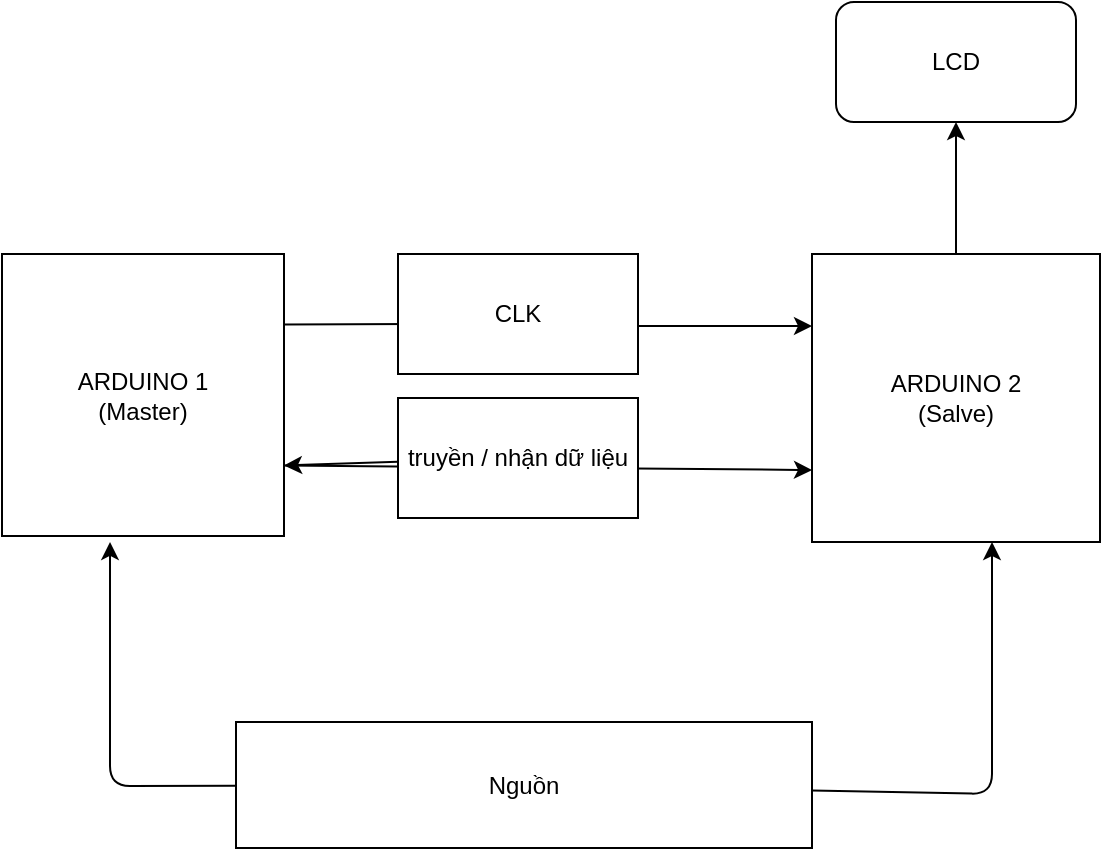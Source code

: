 <mxfile>
    <diagram id="scuP2Mo7_3ihVCowe5_m" name="Page-1">
        <mxGraphModel dx="754" dy="367" grid="1" gridSize="9" guides="1" tooltips="1" connect="1" arrows="1" fold="1" page="1" pageScale="1" pageWidth="850" pageHeight="1100" math="0" shadow="0">
            <root>
                <mxCell id="0"/>
                <mxCell id="1" parent="0"/>
                <mxCell id="53" style="edgeStyle=none;html=1;exitX=1;exitY=0.25;exitDx=0;exitDy=0;entryX=0;entryY=0.25;entryDx=0;entryDy=0;startArrow=none;" edge="1" parent="1" source="54" target="52">
                    <mxGeometry relative="1" as="geometry">
                        <Array as="points">
                            <mxPoint x="423" y="792"/>
                        </Array>
                    </mxGeometry>
                </mxCell>
                <mxCell id="56" style="edgeStyle=none;html=1;exitX=1;exitY=0.75;exitDx=0;exitDy=0;entryX=0;entryY=0.75;entryDx=0;entryDy=0;" edge="1" parent="1" source="51" target="52">
                    <mxGeometry relative="1" as="geometry"/>
                </mxCell>
                <mxCell id="51" value="ARDUINO 1&lt;br&gt;(Master)" style="whiteSpace=wrap;html=1;aspect=fixed;" vertex="1" parent="1">
                    <mxGeometry x="135" y="756" width="141" height="141" as="geometry"/>
                </mxCell>
                <mxCell id="64" style="edgeStyle=none;html=1;entryX=0.5;entryY=1;entryDx=0;entryDy=0;" edge="1" parent="1" source="52" target="63">
                    <mxGeometry relative="1" as="geometry"/>
                </mxCell>
                <mxCell id="52" value="ARDUINO 2&lt;br&gt;(Salve)" style="whiteSpace=wrap;html=1;aspect=fixed;" vertex="1" parent="1">
                    <mxGeometry x="540" y="756" width="144" height="144" as="geometry"/>
                </mxCell>
                <mxCell id="55" value="" style="edgeStyle=none;html=1;exitX=1;exitY=0.25;exitDx=0;exitDy=0;entryX=0;entryY=0.25;entryDx=0;entryDy=0;endArrow=none;" edge="1" parent="1" source="51" target="54">
                    <mxGeometry relative="1" as="geometry">
                        <mxPoint x="276" y="791.25" as="sourcePoint"/>
                        <mxPoint x="540" y="792" as="targetPoint"/>
                        <Array as="points">
                            <mxPoint x="351" y="791"/>
                        </Array>
                    </mxGeometry>
                </mxCell>
                <mxCell id="54" value="CLK" style="whiteSpace=wrap;html=1;" vertex="1" parent="1">
                    <mxGeometry x="333" y="756" width="120" height="60" as="geometry"/>
                </mxCell>
                <mxCell id="58" style="edgeStyle=none;html=1;entryX=1;entryY=0.75;entryDx=0;entryDy=0;" edge="1" parent="1" source="57" target="51">
                    <mxGeometry relative="1" as="geometry"/>
                </mxCell>
                <mxCell id="57" value="truyền / nhận dữ liệu" style="rounded=0;whiteSpace=wrap;html=1;" vertex="1" parent="1">
                    <mxGeometry x="333" y="828" width="120" height="60" as="geometry"/>
                </mxCell>
                <mxCell id="60" style="edgeStyle=none;html=1;" edge="1" parent="1" source="59">
                    <mxGeometry relative="1" as="geometry">
                        <mxPoint x="630" y="900" as="targetPoint"/>
                        <Array as="points">
                            <mxPoint x="630" y="1026"/>
                        </Array>
                    </mxGeometry>
                </mxCell>
                <mxCell id="61" style="edgeStyle=none;html=1;entryX=0.383;entryY=1.021;entryDx=0;entryDy=0;entryPerimeter=0;" edge="1" parent="1" source="59" target="51">
                    <mxGeometry relative="1" as="geometry">
                        <Array as="points">
                            <mxPoint x="189" y="1022"/>
                        </Array>
                    </mxGeometry>
                </mxCell>
                <mxCell id="59" value="Nguồn" style="rounded=0;whiteSpace=wrap;html=1;" vertex="1" parent="1">
                    <mxGeometry x="252" y="990" width="288" height="63" as="geometry"/>
                </mxCell>
                <mxCell id="63" value="LCD" style="rounded=1;whiteSpace=wrap;html=1;" vertex="1" parent="1">
                    <mxGeometry x="552" y="630" width="120" height="60" as="geometry"/>
                </mxCell>
            </root>
        </mxGraphModel>
    </diagram>
</mxfile>